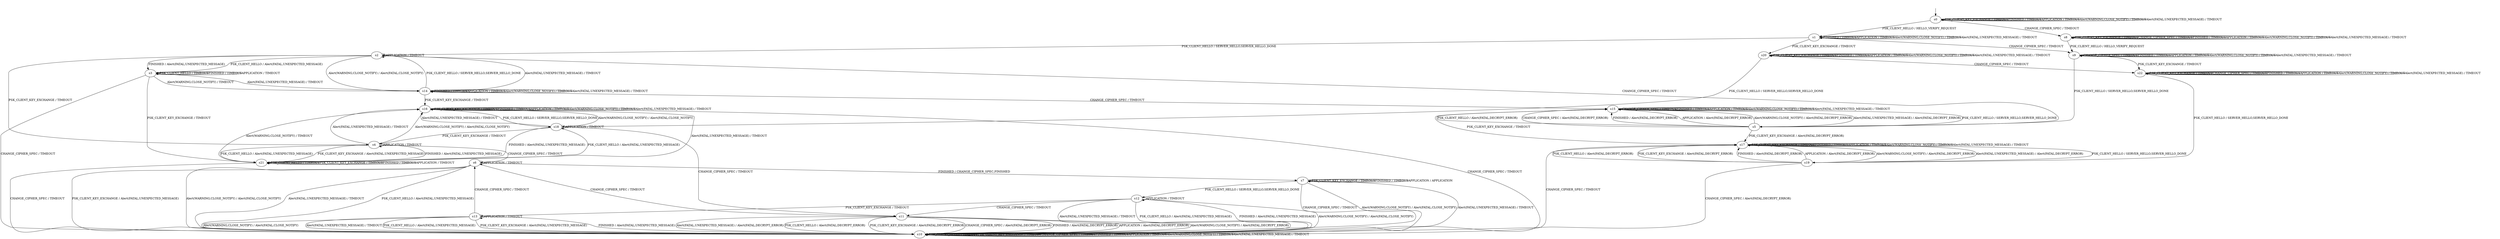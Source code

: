 digraph h4 {
s0 [label="s0"];
s1 [label="s1"];
s8 [label="s8"];
s2 [label="s2"];
s9 [label="s9"];
s20 [label="s20"];
s3 [label="s3"];
s4 [label="s4"];
s5 [label="s5"];
s14 [label="s14"];
s22 [label="s22"];
s6 [label="s6"];
s10 [label="s10"];
s15 [label="s15"];
s16 [label="s16"];
s17 [label="s17"];
s21 [label="s21"];
s7 [label="s7"];
s11 [label="s11"];
s18 [label="s18"];
s19 [label="s19"];
s12 [label="s12"];
s13 [label="s13"];
s0 -> s1 [label="PSK_CLIENT_HELLO / HELLO_VERIFY_REQUEST"];
s0 -> s0 [label="PSK_CLIENT_KEY_EXCHANGE / TIMEOUT"];
s0 -> s8 [label="CHANGE_CIPHER_SPEC / TIMEOUT"];
s0 -> s0 [label="FINISHED / TIMEOUT"];
s0 -> s0 [label="APPLICATION / TIMEOUT"];
s0 -> s0 [label="Alert(WARNING,CLOSE_NOTIFY) / TIMEOUT"];
s0 -> s0 [label="Alert(FATAL,UNEXPECTED_MESSAGE) / TIMEOUT"];
s1 -> s2 [label="PSK_CLIENT_HELLO / SERVER_HELLO,SERVER_HELLO_DONE"];
s1 -> s20 [label="PSK_CLIENT_KEY_EXCHANGE / TIMEOUT"];
s1 -> s9 [label="CHANGE_CIPHER_SPEC / TIMEOUT"];
s1 -> s1 [label="FINISHED / TIMEOUT"];
s1 -> s1 [label="APPLICATION / TIMEOUT"];
s1 -> s1 [label="Alert(WARNING,CLOSE_NOTIFY) / TIMEOUT"];
s1 -> s1 [label="Alert(FATAL,UNEXPECTED_MESSAGE) / TIMEOUT"];
s8 -> s9 [label="PSK_CLIENT_HELLO / HELLO_VERIFY_REQUEST"];
s8 -> s8 [label="PSK_CLIENT_KEY_EXCHANGE / TIMEOUT"];
s8 -> s8 [label="CHANGE_CIPHER_SPEC / TIMEOUT"];
s8 -> s8 [label="FINISHED / TIMEOUT"];
s8 -> s8 [label="APPLICATION / TIMEOUT"];
s8 -> s8 [label="Alert(WARNING,CLOSE_NOTIFY) / TIMEOUT"];
s8 -> s8 [label="Alert(FATAL,UNEXPECTED_MESSAGE) / TIMEOUT"];
s2 -> s3 [label="PSK_CLIENT_HELLO / Alert(FATAL,UNEXPECTED_MESSAGE)"];
s2 -> s4 [label="PSK_CLIENT_KEY_EXCHANGE / TIMEOUT"];
s2 -> s5 [label="CHANGE_CIPHER_SPEC / TIMEOUT"];
s2 -> s3 [label="FINISHED / Alert(FATAL,UNEXPECTED_MESSAGE)"];
s2 -> s2 [label="APPLICATION / TIMEOUT"];
s2 -> s14 [label="Alert(WARNING,CLOSE_NOTIFY) / Alert(FATAL,CLOSE_NOTIFY)"];
s2 -> s14 [label="Alert(FATAL,UNEXPECTED_MESSAGE) / TIMEOUT"];
s9 -> s5 [label="PSK_CLIENT_HELLO / SERVER_HELLO,SERVER_HELLO_DONE"];
s9 -> s22 [label="PSK_CLIENT_KEY_EXCHANGE / TIMEOUT"];
s9 -> s9 [label="CHANGE_CIPHER_SPEC / TIMEOUT"];
s9 -> s9 [label="FINISHED / TIMEOUT"];
s9 -> s9 [label="APPLICATION / TIMEOUT"];
s9 -> s9 [label="Alert(WARNING,CLOSE_NOTIFY) / TIMEOUT"];
s9 -> s9 [label="Alert(FATAL,UNEXPECTED_MESSAGE) / TIMEOUT"];
s20 -> s18 [label="PSK_CLIENT_HELLO / SERVER_HELLO,SERVER_HELLO_DONE"];
s20 -> s20 [label="PSK_CLIENT_KEY_EXCHANGE / TIMEOUT"];
s20 -> s22 [label="CHANGE_CIPHER_SPEC / TIMEOUT"];
s20 -> s20 [label="FINISHED / TIMEOUT"];
s20 -> s20 [label="APPLICATION / TIMEOUT"];
s20 -> s20 [label="Alert(WARNING,CLOSE_NOTIFY) / TIMEOUT"];
s20 -> s20 [label="Alert(FATAL,UNEXPECTED_MESSAGE) / TIMEOUT"];
s3 -> s3 [label="PSK_CLIENT_HELLO / TIMEOUT"];
s3 -> s21 [label="PSK_CLIENT_KEY_EXCHANGE / TIMEOUT"];
s3 -> s10 [label="CHANGE_CIPHER_SPEC / TIMEOUT"];
s3 -> s3 [label="FINISHED / TIMEOUT"];
s3 -> s3 [label="APPLICATION / TIMEOUT"];
s3 -> s14 [label="Alert(WARNING,CLOSE_NOTIFY) / TIMEOUT"];
s3 -> s14 [label="Alert(FATAL,UNEXPECTED_MESSAGE) / TIMEOUT"];
s4 -> s21 [label="PSK_CLIENT_HELLO / Alert(FATAL,UNEXPECTED_MESSAGE)"];
s4 -> s21 [label="PSK_CLIENT_KEY_EXCHANGE / Alert(FATAL,UNEXPECTED_MESSAGE)"];
s4 -> s6 [label="CHANGE_CIPHER_SPEC / TIMEOUT"];
s4 -> s21 [label="FINISHED / Alert(FATAL,UNEXPECTED_MESSAGE)"];
s4 -> s4 [label="APPLICATION / TIMEOUT"];
s4 -> s16 [label="Alert(WARNING,CLOSE_NOTIFY) / Alert(FATAL,CLOSE_NOTIFY)"];
s4 -> s16 [label="Alert(FATAL,UNEXPECTED_MESSAGE) / TIMEOUT"];
s5 -> s15 [label="PSK_CLIENT_HELLO / Alert(FATAL,DECRYPT_ERROR)"];
s5 -> s17 [label="PSK_CLIENT_KEY_EXCHANGE / Alert(FATAL,DECRYPT_ERROR)"];
s5 -> s15 [label="CHANGE_CIPHER_SPEC / Alert(FATAL,DECRYPT_ERROR)"];
s5 -> s15 [label="FINISHED / Alert(FATAL,DECRYPT_ERROR)"];
s5 -> s15 [label="APPLICATION / Alert(FATAL,DECRYPT_ERROR)"];
s5 -> s15 [label="Alert(WARNING,CLOSE_NOTIFY) / Alert(FATAL,DECRYPT_ERROR)"];
s5 -> s15 [label="Alert(FATAL,UNEXPECTED_MESSAGE) / Alert(FATAL,DECRYPT_ERROR)"];
s14 -> s2 [label="PSK_CLIENT_HELLO / SERVER_HELLO,SERVER_HELLO_DONE"];
s14 -> s16 [label="PSK_CLIENT_KEY_EXCHANGE / TIMEOUT"];
s14 -> s15 [label="CHANGE_CIPHER_SPEC / TIMEOUT"];
s14 -> s14 [label="FINISHED / TIMEOUT"];
s14 -> s14 [label="APPLICATION / TIMEOUT"];
s14 -> s14 [label="Alert(WARNING,CLOSE_NOTIFY) / TIMEOUT"];
s14 -> s14 [label="Alert(FATAL,UNEXPECTED_MESSAGE) / TIMEOUT"];
s22 -> s19 [label="PSK_CLIENT_HELLO / SERVER_HELLO,SERVER_HELLO_DONE"];
s22 -> s22 [label="PSK_CLIENT_KEY_EXCHANGE / TIMEOUT"];
s22 -> s22 [label="CHANGE_CIPHER_SPEC / TIMEOUT"];
s22 -> s22 [label="FINISHED / TIMEOUT"];
s22 -> s22 [label="APPLICATION / TIMEOUT"];
s22 -> s22 [label="Alert(WARNING,CLOSE_NOTIFY) / TIMEOUT"];
s22 -> s22 [label="Alert(FATAL,UNEXPECTED_MESSAGE) / TIMEOUT"];
s6 -> s10 [label="PSK_CLIENT_HELLO / Alert(FATAL,UNEXPECTED_MESSAGE)"];
s6 -> s10 [label="PSK_CLIENT_KEY_EXCHANGE / Alert(FATAL,UNEXPECTED_MESSAGE)"];
s6 -> s11 [label="CHANGE_CIPHER_SPEC / TIMEOUT"];
s6 -> s7 [label="FINISHED / CHANGE_CIPHER_SPEC,FINISHED"];
s6 -> s6 [label="APPLICATION / TIMEOUT"];
s6 -> s10 [label="Alert(WARNING,CLOSE_NOTIFY) / Alert(FATAL,CLOSE_NOTIFY)"];
s6 -> s10 [label="Alert(FATAL,UNEXPECTED_MESSAGE) / TIMEOUT"];
s10 -> s10 [label="PSK_CLIENT_HELLO / TIMEOUT"];
s10 -> s10 [label="PSK_CLIENT_KEY_EXCHANGE / TIMEOUT"];
s10 -> s10 [label="CHANGE_CIPHER_SPEC / TIMEOUT"];
s10 -> s10 [label="FINISHED / TIMEOUT"];
s10 -> s10 [label="APPLICATION / TIMEOUT"];
s10 -> s10 [label="Alert(WARNING,CLOSE_NOTIFY) / TIMEOUT"];
s10 -> s10 [label="Alert(FATAL,UNEXPECTED_MESSAGE) / TIMEOUT"];
s15 -> s5 [label="PSK_CLIENT_HELLO / SERVER_HELLO,SERVER_HELLO_DONE"];
s15 -> s17 [label="PSK_CLIENT_KEY_EXCHANGE / TIMEOUT"];
s15 -> s15 [label="CHANGE_CIPHER_SPEC / TIMEOUT"];
s15 -> s15 [label="FINISHED / TIMEOUT"];
s15 -> s15 [label="APPLICATION / TIMEOUT"];
s15 -> s15 [label="Alert(WARNING,CLOSE_NOTIFY) / TIMEOUT"];
s15 -> s15 [label="Alert(FATAL,UNEXPECTED_MESSAGE) / TIMEOUT"];
s16 -> s18 [label="PSK_CLIENT_HELLO / SERVER_HELLO,SERVER_HELLO_DONE"];
s16 -> s16 [label="PSK_CLIENT_KEY_EXCHANGE / TIMEOUT"];
s16 -> s10 [label="CHANGE_CIPHER_SPEC / TIMEOUT"];
s16 -> s16 [label="FINISHED / TIMEOUT"];
s16 -> s16 [label="APPLICATION / TIMEOUT"];
s16 -> s16 [label="Alert(WARNING,CLOSE_NOTIFY) / TIMEOUT"];
s16 -> s16 [label="Alert(FATAL,UNEXPECTED_MESSAGE) / TIMEOUT"];
s17 -> s19 [label="PSK_CLIENT_HELLO / SERVER_HELLO,SERVER_HELLO_DONE"];
s17 -> s17 [label="PSK_CLIENT_KEY_EXCHANGE / TIMEOUT"];
s17 -> s10 [label="CHANGE_CIPHER_SPEC / TIMEOUT"];
s17 -> s17 [label="FINISHED / TIMEOUT"];
s17 -> s17 [label="APPLICATION / TIMEOUT"];
s17 -> s17 [label="Alert(WARNING,CLOSE_NOTIFY) / TIMEOUT"];
s17 -> s17 [label="Alert(FATAL,UNEXPECTED_MESSAGE) / TIMEOUT"];
s21 -> s21 [label="PSK_CLIENT_HELLO / TIMEOUT"];
s21 -> s21 [label="PSK_CLIENT_KEY_EXCHANGE / TIMEOUT"];
s21 -> s10 [label="CHANGE_CIPHER_SPEC / TIMEOUT"];
s21 -> s21 [label="FINISHED / TIMEOUT"];
s21 -> s21 [label="APPLICATION / TIMEOUT"];
s21 -> s16 [label="Alert(WARNING,CLOSE_NOTIFY) / TIMEOUT"];
s21 -> s16 [label="Alert(FATAL,UNEXPECTED_MESSAGE) / TIMEOUT"];
s7 -> s12 [label="PSK_CLIENT_HELLO / SERVER_HELLO,SERVER_HELLO_DONE"];
s7 -> s7 [label="PSK_CLIENT_KEY_EXCHANGE / TIMEOUT"];
s7 -> s10 [label="CHANGE_CIPHER_SPEC / TIMEOUT"];
s7 -> s7 [label="FINISHED / TIMEOUT"];
s7 -> s7 [label="APPLICATION / APPLICATION"];
s7 -> s10 [label="Alert(WARNING,CLOSE_NOTIFY) / Alert(FATAL,CLOSE_NOTIFY)"];
s7 -> s10 [label="Alert(FATAL,UNEXPECTED_MESSAGE) / TIMEOUT"];
s11 -> s10 [label="PSK_CLIENT_HELLO / Alert(FATAL,DECRYPT_ERROR)"];
s11 -> s10 [label="PSK_CLIENT_KEY_EXCHANGE / Alert(FATAL,DECRYPT_ERROR)"];
s11 -> s10 [label="CHANGE_CIPHER_SPEC / Alert(FATAL,DECRYPT_ERROR)"];
s11 -> s10 [label="FINISHED / Alert(FATAL,DECRYPT_ERROR)"];
s11 -> s10 [label="APPLICATION / Alert(FATAL,DECRYPT_ERROR)"];
s11 -> s10 [label="Alert(WARNING,CLOSE_NOTIFY) / Alert(FATAL,DECRYPT_ERROR)"];
s11 -> s10 [label="Alert(FATAL,UNEXPECTED_MESSAGE) / Alert(FATAL,DECRYPT_ERROR)"];
s18 -> s21 [label="PSK_CLIENT_HELLO / Alert(FATAL,UNEXPECTED_MESSAGE)"];
s18 -> s4 [label="PSK_CLIENT_KEY_EXCHANGE / TIMEOUT"];
s18 -> s11 [label="CHANGE_CIPHER_SPEC / TIMEOUT"];
s18 -> s21 [label="FINISHED / Alert(FATAL,UNEXPECTED_MESSAGE)"];
s18 -> s18 [label="APPLICATION / TIMEOUT"];
s18 -> s16 [label="Alert(WARNING,CLOSE_NOTIFY) / Alert(FATAL,CLOSE_NOTIFY)"];
s18 -> s16 [label="Alert(FATAL,UNEXPECTED_MESSAGE) / TIMEOUT"];
s19 -> s17 [label="PSK_CLIENT_HELLO / Alert(FATAL,DECRYPT_ERROR)"];
s19 -> s17 [label="PSK_CLIENT_KEY_EXCHANGE / Alert(FATAL,DECRYPT_ERROR)"];
s19 -> s10 [label="CHANGE_CIPHER_SPEC / Alert(FATAL,DECRYPT_ERROR)"];
s19 -> s17 [label="FINISHED / Alert(FATAL,DECRYPT_ERROR)"];
s19 -> s17 [label="APPLICATION / Alert(FATAL,DECRYPT_ERROR)"];
s19 -> s17 [label="Alert(WARNING,CLOSE_NOTIFY) / Alert(FATAL,DECRYPT_ERROR)"];
s19 -> s17 [label="Alert(FATAL,UNEXPECTED_MESSAGE) / Alert(FATAL,DECRYPT_ERROR)"];
s12 -> s10 [label="PSK_CLIENT_HELLO / Alert(FATAL,UNEXPECTED_MESSAGE)"];
s12 -> s13 [label="PSK_CLIENT_KEY_EXCHANGE / TIMEOUT"];
s12 -> s11 [label="CHANGE_CIPHER_SPEC / TIMEOUT"];
s12 -> s10 [label="FINISHED / Alert(FATAL,UNEXPECTED_MESSAGE)"];
s12 -> s12 [label="APPLICATION / TIMEOUT"];
s12 -> s10 [label="Alert(WARNING,CLOSE_NOTIFY) / Alert(FATAL,CLOSE_NOTIFY)"];
s12 -> s10 [label="Alert(FATAL,UNEXPECTED_MESSAGE) / TIMEOUT"];
s13 -> s10 [label="PSK_CLIENT_HELLO / Alert(FATAL,UNEXPECTED_MESSAGE)"];
s13 -> s10 [label="PSK_CLIENT_KEY_EXCHANGE / Alert(FATAL,UNEXPECTED_MESSAGE)"];
s13 -> s6 [label="CHANGE_CIPHER_SPEC / TIMEOUT"];
s13 -> s10 [label="FINISHED / Alert(FATAL,UNEXPECTED_MESSAGE)"];
s13 -> s13 [label="APPLICATION / TIMEOUT"];
s13 -> s10 [label="Alert(WARNING,CLOSE_NOTIFY) / Alert(FATAL,CLOSE_NOTIFY)"];
s13 -> s10 [label="Alert(FATAL,UNEXPECTED_MESSAGE) / TIMEOUT"];
__start0 [shape=none, label=""];
__start0 -> s0 [label=""];
}
